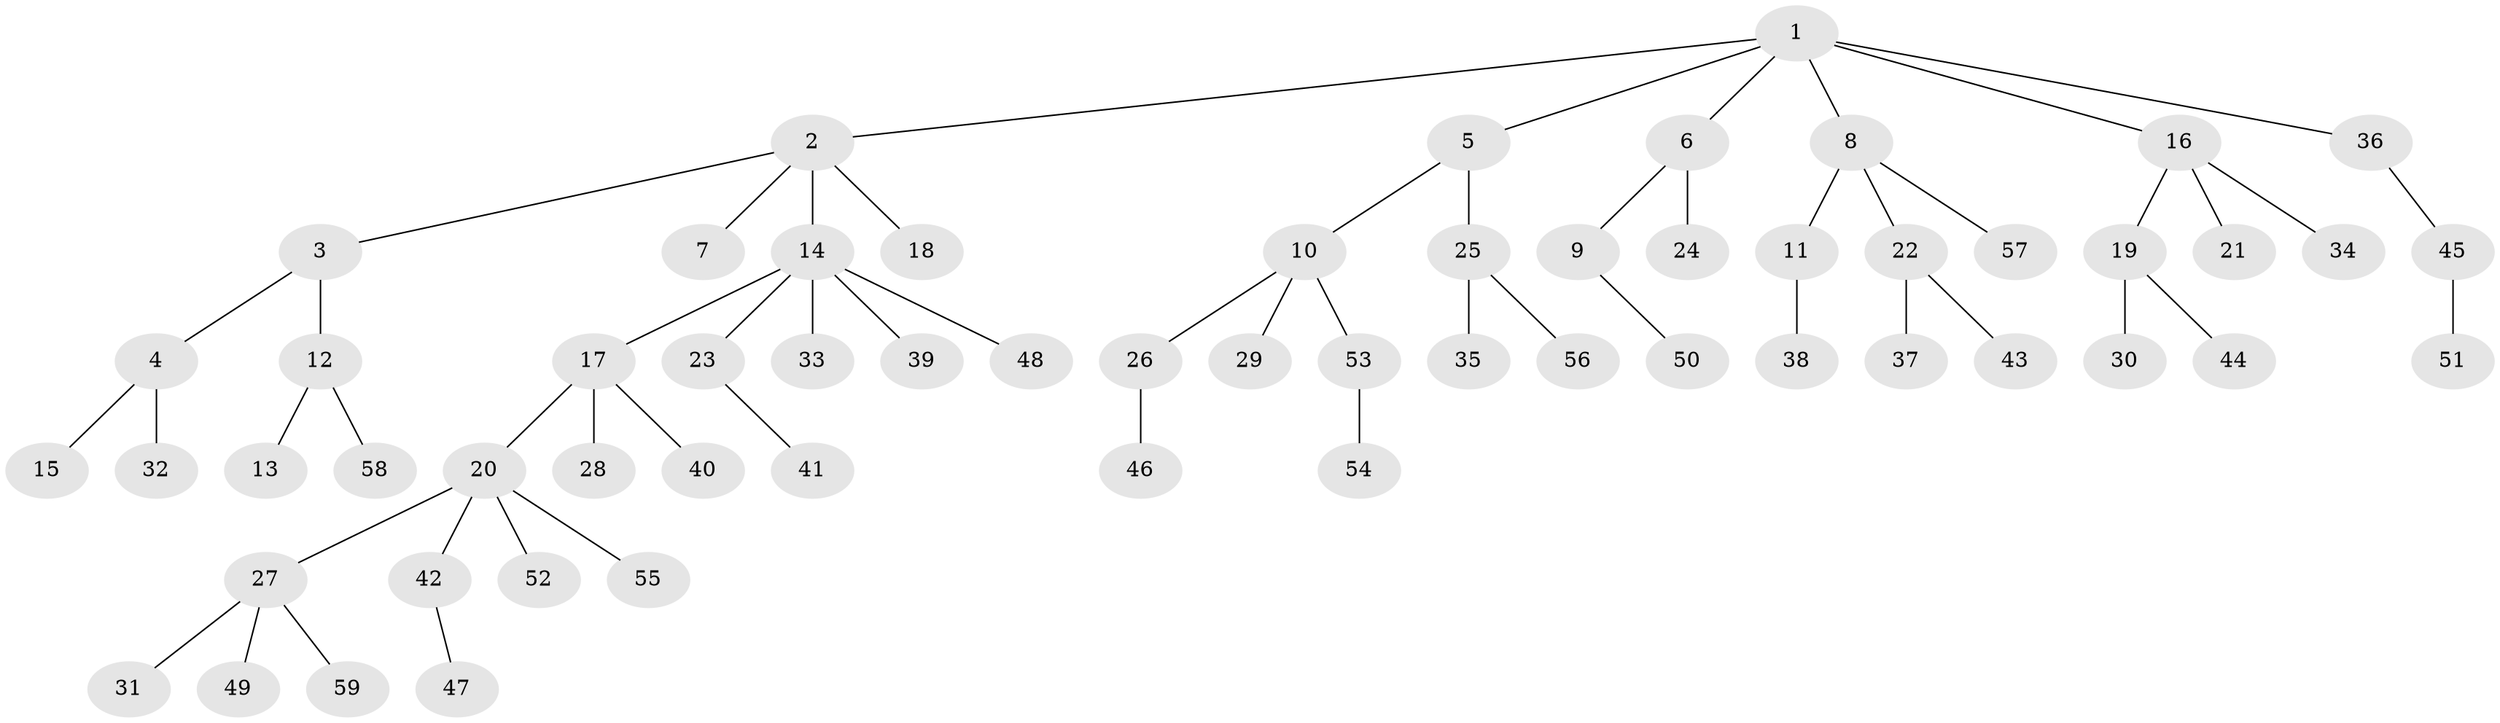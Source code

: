 // coarse degree distribution, {8: 0.024390243902439025, 9: 0.024390243902439025, 3: 0.12195121951219512, 2: 0.17073170731707318, 1: 0.6097560975609756, 4: 0.024390243902439025, 5: 0.024390243902439025}
// Generated by graph-tools (version 1.1) at 2025/52/02/27/25 19:52:10]
// undirected, 59 vertices, 58 edges
graph export_dot {
graph [start="1"]
  node [color=gray90,style=filled];
  1;
  2;
  3;
  4;
  5;
  6;
  7;
  8;
  9;
  10;
  11;
  12;
  13;
  14;
  15;
  16;
  17;
  18;
  19;
  20;
  21;
  22;
  23;
  24;
  25;
  26;
  27;
  28;
  29;
  30;
  31;
  32;
  33;
  34;
  35;
  36;
  37;
  38;
  39;
  40;
  41;
  42;
  43;
  44;
  45;
  46;
  47;
  48;
  49;
  50;
  51;
  52;
  53;
  54;
  55;
  56;
  57;
  58;
  59;
  1 -- 2;
  1 -- 5;
  1 -- 6;
  1 -- 8;
  1 -- 16;
  1 -- 36;
  2 -- 3;
  2 -- 7;
  2 -- 14;
  2 -- 18;
  3 -- 4;
  3 -- 12;
  4 -- 15;
  4 -- 32;
  5 -- 10;
  5 -- 25;
  6 -- 9;
  6 -- 24;
  8 -- 11;
  8 -- 22;
  8 -- 57;
  9 -- 50;
  10 -- 26;
  10 -- 29;
  10 -- 53;
  11 -- 38;
  12 -- 13;
  12 -- 58;
  14 -- 17;
  14 -- 23;
  14 -- 33;
  14 -- 39;
  14 -- 48;
  16 -- 19;
  16 -- 21;
  16 -- 34;
  17 -- 20;
  17 -- 28;
  17 -- 40;
  19 -- 30;
  19 -- 44;
  20 -- 27;
  20 -- 42;
  20 -- 52;
  20 -- 55;
  22 -- 37;
  22 -- 43;
  23 -- 41;
  25 -- 35;
  25 -- 56;
  26 -- 46;
  27 -- 31;
  27 -- 49;
  27 -- 59;
  36 -- 45;
  42 -- 47;
  45 -- 51;
  53 -- 54;
}
